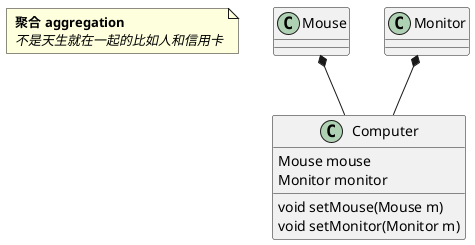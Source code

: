@startuml
'https://plantuml.com/class-diagram
note as N
    <b> 聚合 aggregation</b>
    <i> 不是天生就在一起的比如人和信用卡</i>
end note
class Mouse
class Monitor
class Computer{
    Mouse mouse
    Monitor monitor
    void setMouse(Mouse m)
    void setMonitor(Monitor m)
}

Mouse *-- Computer
Monitor *-- Computer
@enduml
